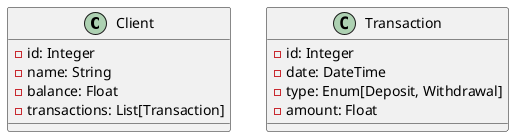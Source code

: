 @startuml
class Client {
  - id: Integer
  - name: String
  - balance: Float
  - transactions: List[Transaction]
}

class Transaction {
  - id: Integer
  - date: DateTime
  - type: Enum[Deposit, Withdrawal]
  - amount: Float
}
@enduml